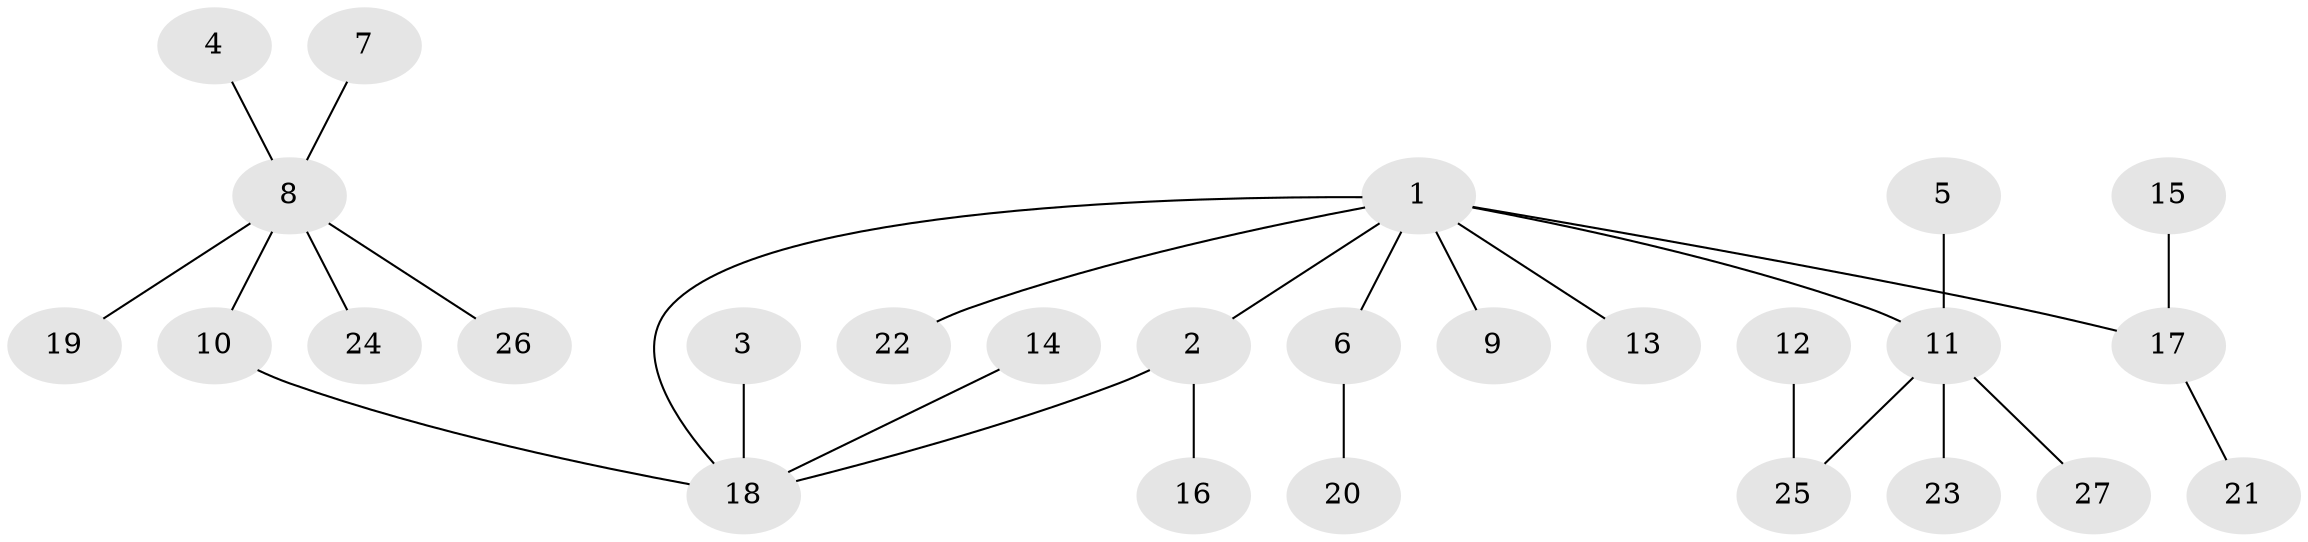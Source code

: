 // original degree distribution, {7: 0.037037037037037035, 3: 0.09259259259259259, 5: 0.037037037037037035, 2: 0.3333333333333333, 4: 0.037037037037037035, 1: 0.46296296296296297}
// Generated by graph-tools (version 1.1) at 2025/49/03/09/25 03:49:16]
// undirected, 27 vertices, 27 edges
graph export_dot {
graph [start="1"]
  node [color=gray90,style=filled];
  1;
  2;
  3;
  4;
  5;
  6;
  7;
  8;
  9;
  10;
  11;
  12;
  13;
  14;
  15;
  16;
  17;
  18;
  19;
  20;
  21;
  22;
  23;
  24;
  25;
  26;
  27;
  1 -- 2 [weight=1.0];
  1 -- 6 [weight=1.0];
  1 -- 9 [weight=1.0];
  1 -- 11 [weight=1.0];
  1 -- 13 [weight=1.0];
  1 -- 17 [weight=1.0];
  1 -- 18 [weight=1.0];
  1 -- 22 [weight=1.0];
  2 -- 16 [weight=1.0];
  2 -- 18 [weight=1.0];
  3 -- 18 [weight=1.0];
  4 -- 8 [weight=1.0];
  5 -- 11 [weight=1.0];
  6 -- 20 [weight=1.0];
  7 -- 8 [weight=1.0];
  8 -- 10 [weight=1.0];
  8 -- 19 [weight=1.0];
  8 -- 24 [weight=1.0];
  8 -- 26 [weight=1.0];
  10 -- 18 [weight=1.0];
  11 -- 23 [weight=1.0];
  11 -- 25 [weight=1.0];
  11 -- 27 [weight=1.0];
  12 -- 25 [weight=1.0];
  14 -- 18 [weight=1.0];
  15 -- 17 [weight=1.0];
  17 -- 21 [weight=1.0];
}
